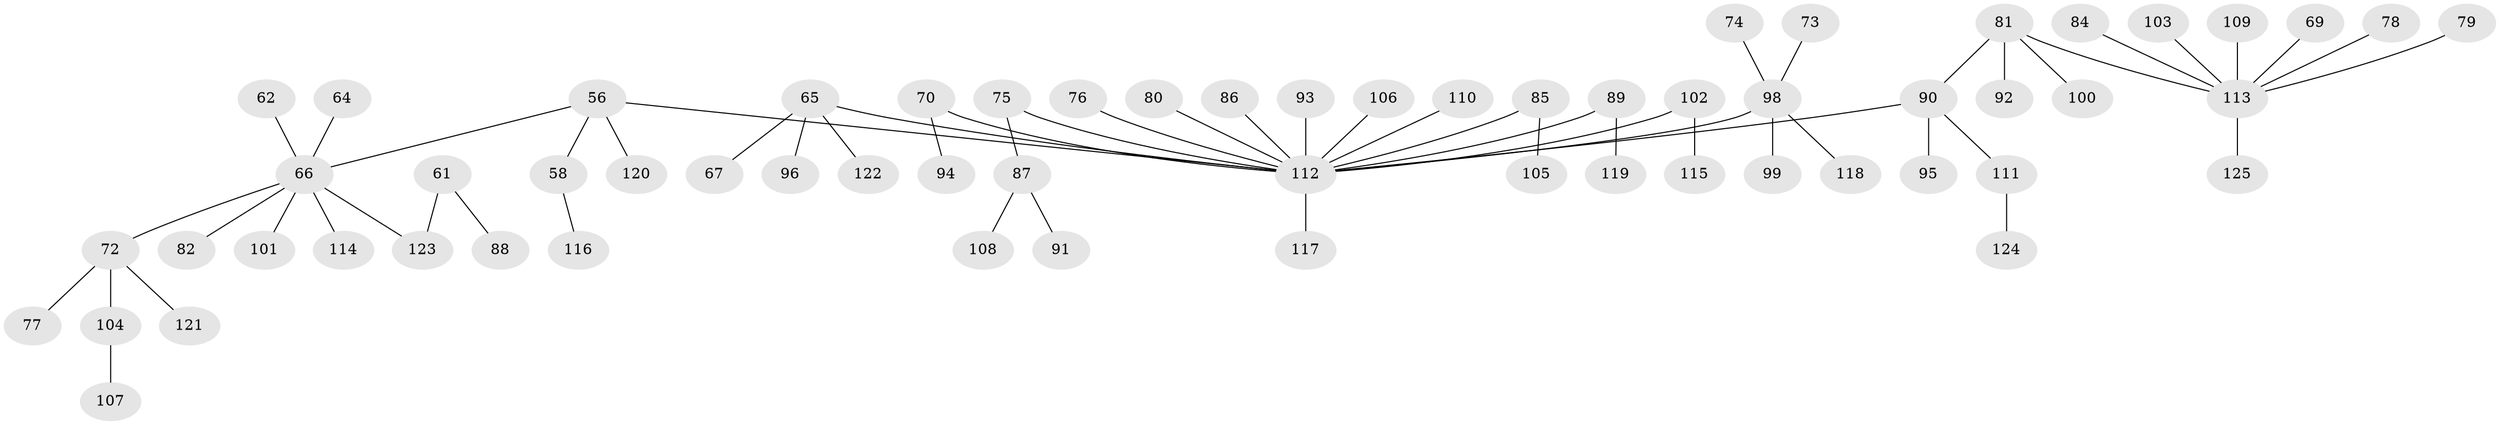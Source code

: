 // original degree distribution, {5: 0.024, 7: 0.016, 2: 0.256, 3: 0.112, 4: 0.104, 1: 0.488}
// Generated by graph-tools (version 1.1) at 2025/53/03/09/25 04:53:26]
// undirected, 62 vertices, 61 edges
graph export_dot {
graph [start="1"]
  node [color=gray90,style=filled];
  56 [super="+15+31"];
  58;
  61;
  62;
  64;
  65;
  66 [super="+45+47"];
  67;
  69;
  70;
  72 [super="+52"];
  73;
  74;
  75;
  76;
  77;
  78;
  79;
  80;
  81 [super="+16+71+18+27"];
  82;
  84;
  85;
  86;
  87;
  88;
  89;
  90 [super="+21"];
  91;
  92;
  93;
  94;
  95;
  96;
  98 [super="+50+36+37+59+83+60"];
  99;
  100;
  101;
  102;
  103;
  104;
  105;
  106;
  107;
  108;
  109;
  110;
  111;
  112 [super="+38+13+97+25+49+30+19+40+46+54+48"];
  113 [super="+55+57+63+68"];
  114;
  115;
  116;
  117;
  118;
  119;
  120;
  121;
  122;
  123 [super="+51"];
  124;
  125;
  56 -- 58;
  56 -- 120;
  56 -- 112;
  56 -- 66;
  58 -- 116;
  61 -- 88;
  61 -- 123;
  62 -- 66;
  64 -- 66;
  65 -- 67;
  65 -- 96;
  65 -- 122;
  65 -- 112;
  66 -- 82;
  66 -- 114;
  66 -- 101;
  66 -- 123;
  66 -- 72;
  69 -- 113;
  70 -- 94;
  70 -- 112;
  72 -- 77;
  72 -- 104;
  72 -- 121;
  73 -- 98;
  74 -- 98;
  75 -- 87;
  75 -- 112;
  76 -- 112;
  78 -- 113;
  79 -- 113;
  80 -- 112;
  81 -- 90;
  81 -- 100;
  81 -- 92;
  81 -- 113;
  84 -- 113;
  85 -- 105;
  85 -- 112;
  86 -- 112;
  87 -- 91;
  87 -- 108;
  89 -- 119;
  89 -- 112;
  90 -- 112;
  90 -- 95;
  90 -- 111;
  93 -- 112;
  98 -- 112;
  98 -- 99;
  98 -- 118;
  102 -- 115;
  102 -- 112;
  103 -- 113;
  104 -- 107;
  106 -- 112;
  109 -- 113;
  110 -- 112;
  111 -- 124;
  112 -- 117;
  113 -- 125;
}
